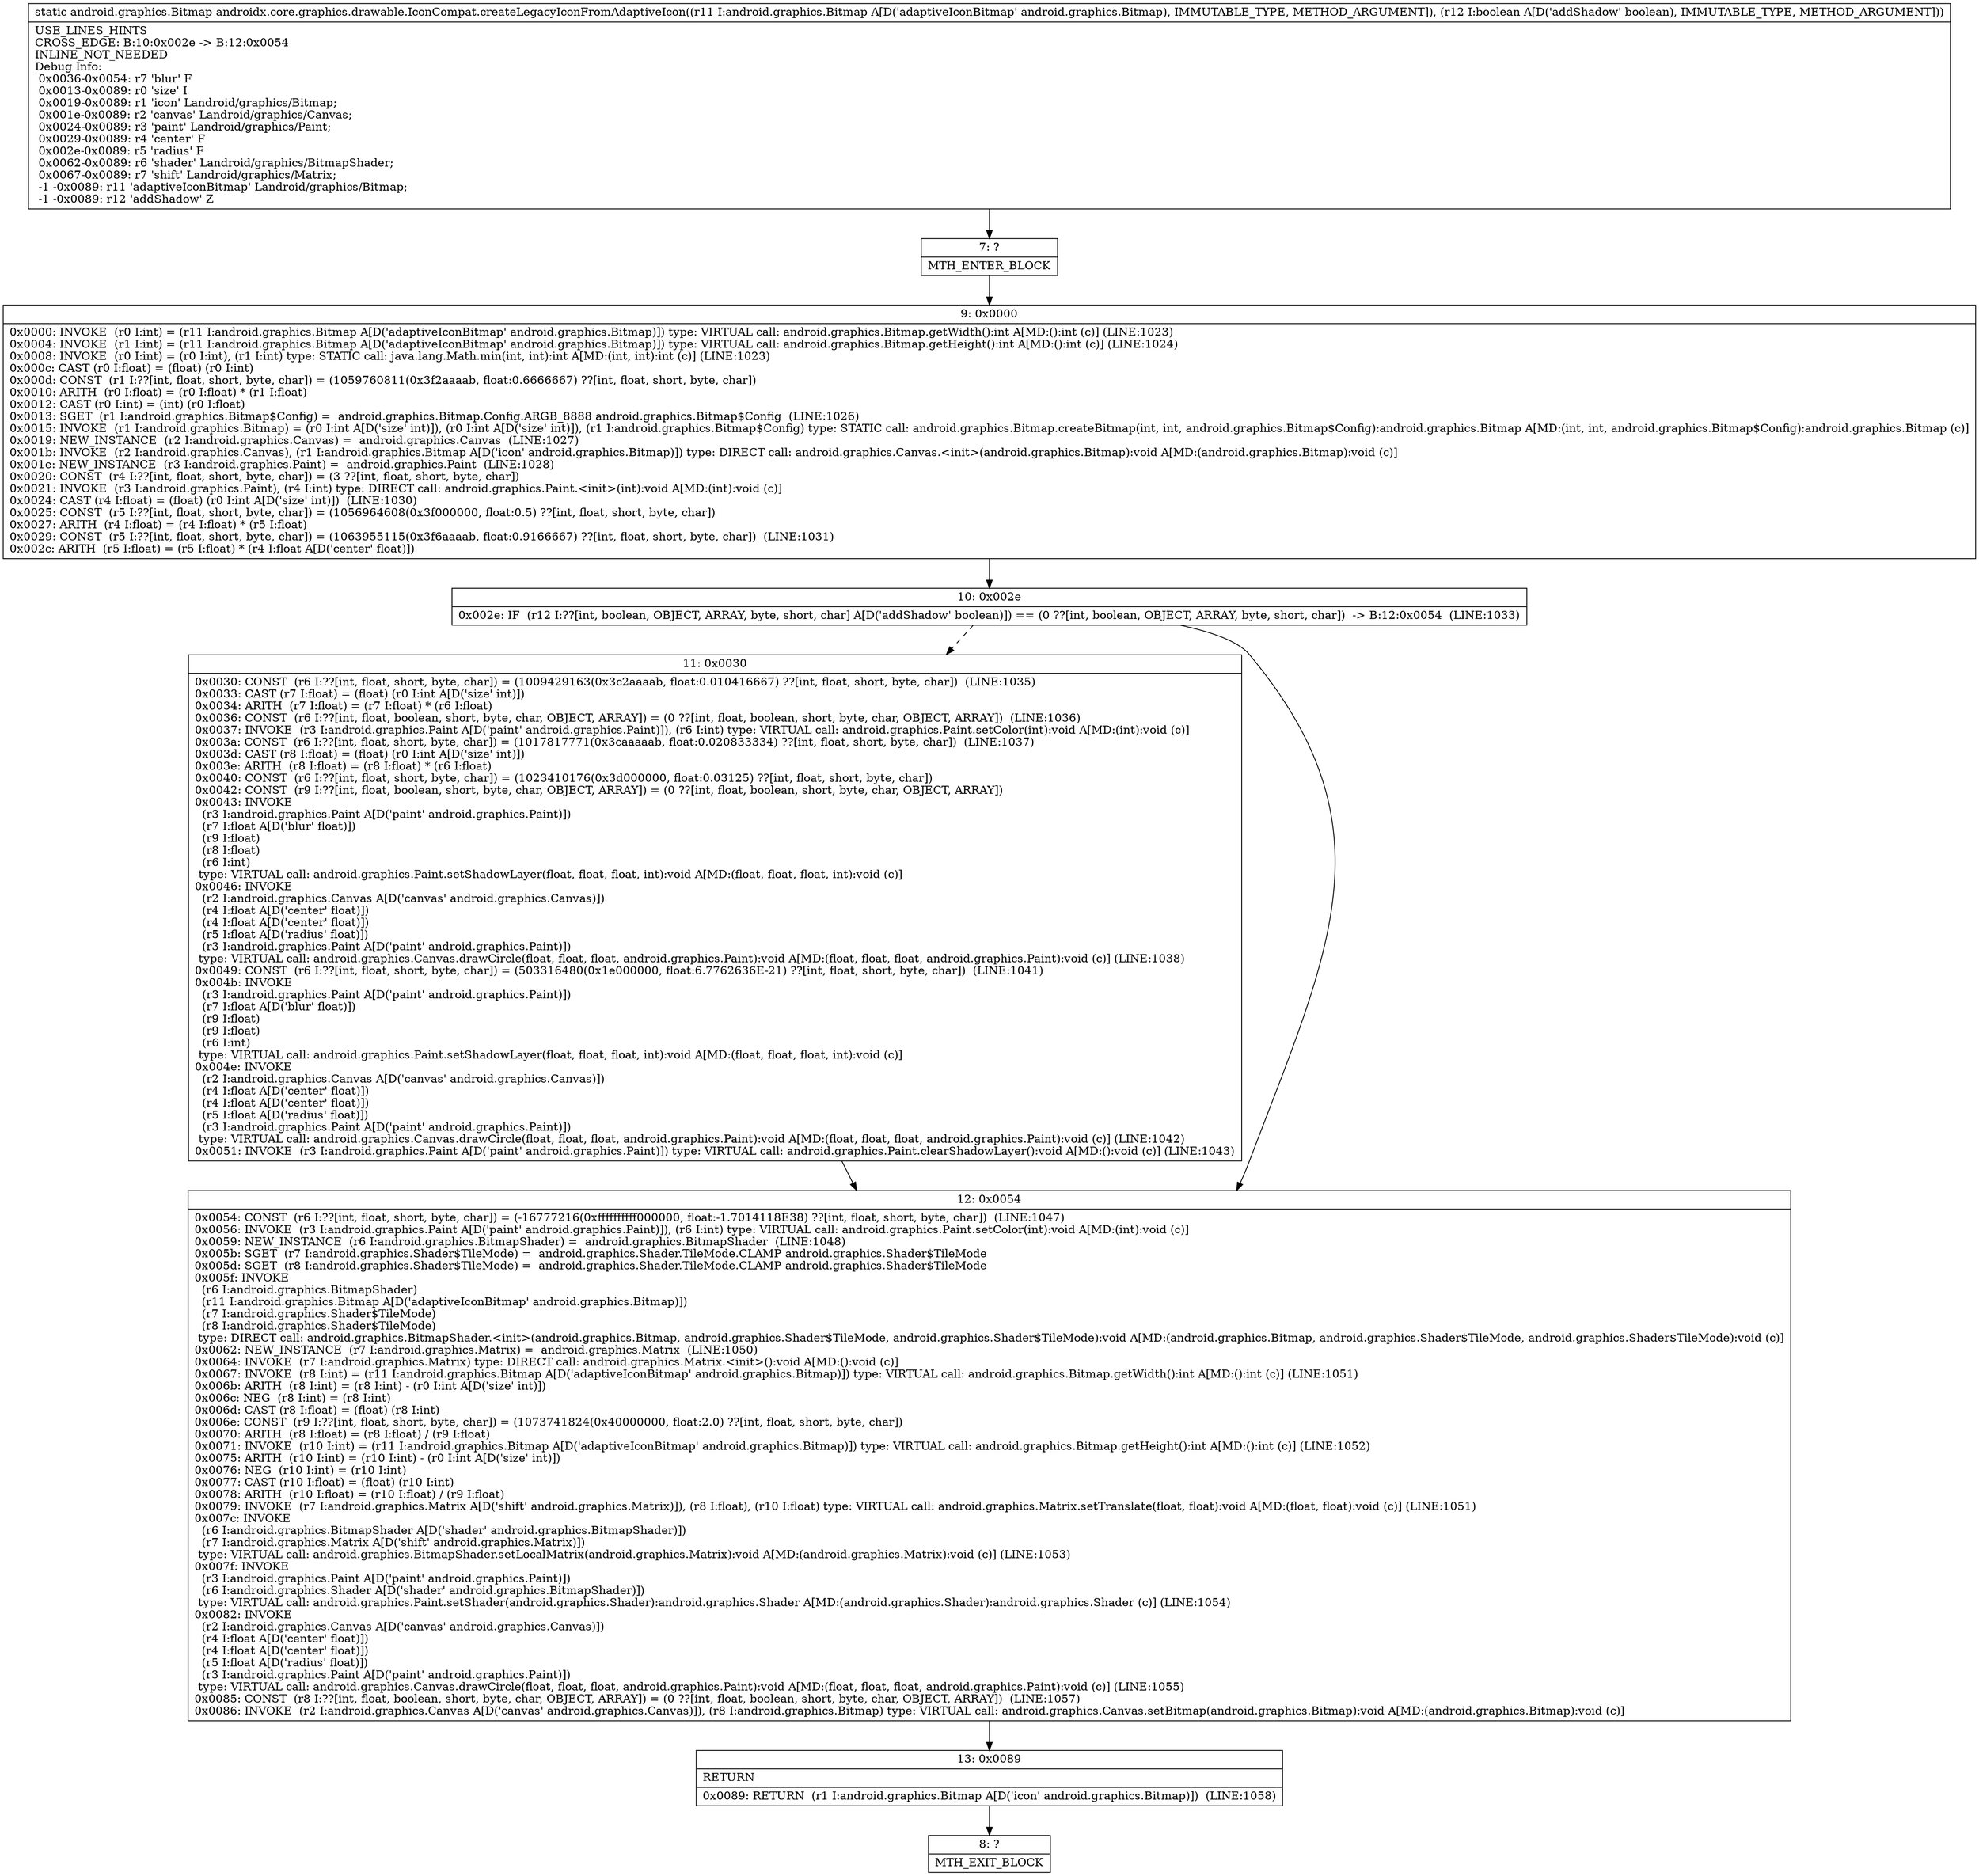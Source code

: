 digraph "CFG forandroidx.core.graphics.drawable.IconCompat.createLegacyIconFromAdaptiveIcon(Landroid\/graphics\/Bitmap;Z)Landroid\/graphics\/Bitmap;" {
Node_7 [shape=record,label="{7\:\ ?|MTH_ENTER_BLOCK\l}"];
Node_9 [shape=record,label="{9\:\ 0x0000|0x0000: INVOKE  (r0 I:int) = (r11 I:android.graphics.Bitmap A[D('adaptiveIconBitmap' android.graphics.Bitmap)]) type: VIRTUAL call: android.graphics.Bitmap.getWidth():int A[MD:():int (c)] (LINE:1023)\l0x0004: INVOKE  (r1 I:int) = (r11 I:android.graphics.Bitmap A[D('adaptiveIconBitmap' android.graphics.Bitmap)]) type: VIRTUAL call: android.graphics.Bitmap.getHeight():int A[MD:():int (c)] (LINE:1024)\l0x0008: INVOKE  (r0 I:int) = (r0 I:int), (r1 I:int) type: STATIC call: java.lang.Math.min(int, int):int A[MD:(int, int):int (c)] (LINE:1023)\l0x000c: CAST (r0 I:float) = (float) (r0 I:int) \l0x000d: CONST  (r1 I:??[int, float, short, byte, char]) = (1059760811(0x3f2aaaab, float:0.6666667) ??[int, float, short, byte, char]) \l0x0010: ARITH  (r0 I:float) = (r0 I:float) * (r1 I:float) \l0x0012: CAST (r0 I:int) = (int) (r0 I:float) \l0x0013: SGET  (r1 I:android.graphics.Bitmap$Config) =  android.graphics.Bitmap.Config.ARGB_8888 android.graphics.Bitmap$Config  (LINE:1026)\l0x0015: INVOKE  (r1 I:android.graphics.Bitmap) = (r0 I:int A[D('size' int)]), (r0 I:int A[D('size' int)]), (r1 I:android.graphics.Bitmap$Config) type: STATIC call: android.graphics.Bitmap.createBitmap(int, int, android.graphics.Bitmap$Config):android.graphics.Bitmap A[MD:(int, int, android.graphics.Bitmap$Config):android.graphics.Bitmap (c)]\l0x0019: NEW_INSTANCE  (r2 I:android.graphics.Canvas) =  android.graphics.Canvas  (LINE:1027)\l0x001b: INVOKE  (r2 I:android.graphics.Canvas), (r1 I:android.graphics.Bitmap A[D('icon' android.graphics.Bitmap)]) type: DIRECT call: android.graphics.Canvas.\<init\>(android.graphics.Bitmap):void A[MD:(android.graphics.Bitmap):void (c)]\l0x001e: NEW_INSTANCE  (r3 I:android.graphics.Paint) =  android.graphics.Paint  (LINE:1028)\l0x0020: CONST  (r4 I:??[int, float, short, byte, char]) = (3 ??[int, float, short, byte, char]) \l0x0021: INVOKE  (r3 I:android.graphics.Paint), (r4 I:int) type: DIRECT call: android.graphics.Paint.\<init\>(int):void A[MD:(int):void (c)]\l0x0024: CAST (r4 I:float) = (float) (r0 I:int A[D('size' int)])  (LINE:1030)\l0x0025: CONST  (r5 I:??[int, float, short, byte, char]) = (1056964608(0x3f000000, float:0.5) ??[int, float, short, byte, char]) \l0x0027: ARITH  (r4 I:float) = (r4 I:float) * (r5 I:float) \l0x0029: CONST  (r5 I:??[int, float, short, byte, char]) = (1063955115(0x3f6aaaab, float:0.9166667) ??[int, float, short, byte, char])  (LINE:1031)\l0x002c: ARITH  (r5 I:float) = (r5 I:float) * (r4 I:float A[D('center' float)]) \l}"];
Node_10 [shape=record,label="{10\:\ 0x002e|0x002e: IF  (r12 I:??[int, boolean, OBJECT, ARRAY, byte, short, char] A[D('addShadow' boolean)]) == (0 ??[int, boolean, OBJECT, ARRAY, byte, short, char])  \-\> B:12:0x0054  (LINE:1033)\l}"];
Node_11 [shape=record,label="{11\:\ 0x0030|0x0030: CONST  (r6 I:??[int, float, short, byte, char]) = (1009429163(0x3c2aaaab, float:0.010416667) ??[int, float, short, byte, char])  (LINE:1035)\l0x0033: CAST (r7 I:float) = (float) (r0 I:int A[D('size' int)]) \l0x0034: ARITH  (r7 I:float) = (r7 I:float) * (r6 I:float) \l0x0036: CONST  (r6 I:??[int, float, boolean, short, byte, char, OBJECT, ARRAY]) = (0 ??[int, float, boolean, short, byte, char, OBJECT, ARRAY])  (LINE:1036)\l0x0037: INVOKE  (r3 I:android.graphics.Paint A[D('paint' android.graphics.Paint)]), (r6 I:int) type: VIRTUAL call: android.graphics.Paint.setColor(int):void A[MD:(int):void (c)]\l0x003a: CONST  (r6 I:??[int, float, short, byte, char]) = (1017817771(0x3caaaaab, float:0.020833334) ??[int, float, short, byte, char])  (LINE:1037)\l0x003d: CAST (r8 I:float) = (float) (r0 I:int A[D('size' int)]) \l0x003e: ARITH  (r8 I:float) = (r8 I:float) * (r6 I:float) \l0x0040: CONST  (r6 I:??[int, float, short, byte, char]) = (1023410176(0x3d000000, float:0.03125) ??[int, float, short, byte, char]) \l0x0042: CONST  (r9 I:??[int, float, boolean, short, byte, char, OBJECT, ARRAY]) = (0 ??[int, float, boolean, short, byte, char, OBJECT, ARRAY]) \l0x0043: INVOKE  \l  (r3 I:android.graphics.Paint A[D('paint' android.graphics.Paint)])\l  (r7 I:float A[D('blur' float)])\l  (r9 I:float)\l  (r8 I:float)\l  (r6 I:int)\l type: VIRTUAL call: android.graphics.Paint.setShadowLayer(float, float, float, int):void A[MD:(float, float, float, int):void (c)]\l0x0046: INVOKE  \l  (r2 I:android.graphics.Canvas A[D('canvas' android.graphics.Canvas)])\l  (r4 I:float A[D('center' float)])\l  (r4 I:float A[D('center' float)])\l  (r5 I:float A[D('radius' float)])\l  (r3 I:android.graphics.Paint A[D('paint' android.graphics.Paint)])\l type: VIRTUAL call: android.graphics.Canvas.drawCircle(float, float, float, android.graphics.Paint):void A[MD:(float, float, float, android.graphics.Paint):void (c)] (LINE:1038)\l0x0049: CONST  (r6 I:??[int, float, short, byte, char]) = (503316480(0x1e000000, float:6.7762636E\-21) ??[int, float, short, byte, char])  (LINE:1041)\l0x004b: INVOKE  \l  (r3 I:android.graphics.Paint A[D('paint' android.graphics.Paint)])\l  (r7 I:float A[D('blur' float)])\l  (r9 I:float)\l  (r9 I:float)\l  (r6 I:int)\l type: VIRTUAL call: android.graphics.Paint.setShadowLayer(float, float, float, int):void A[MD:(float, float, float, int):void (c)]\l0x004e: INVOKE  \l  (r2 I:android.graphics.Canvas A[D('canvas' android.graphics.Canvas)])\l  (r4 I:float A[D('center' float)])\l  (r4 I:float A[D('center' float)])\l  (r5 I:float A[D('radius' float)])\l  (r3 I:android.graphics.Paint A[D('paint' android.graphics.Paint)])\l type: VIRTUAL call: android.graphics.Canvas.drawCircle(float, float, float, android.graphics.Paint):void A[MD:(float, float, float, android.graphics.Paint):void (c)] (LINE:1042)\l0x0051: INVOKE  (r3 I:android.graphics.Paint A[D('paint' android.graphics.Paint)]) type: VIRTUAL call: android.graphics.Paint.clearShadowLayer():void A[MD:():void (c)] (LINE:1043)\l}"];
Node_12 [shape=record,label="{12\:\ 0x0054|0x0054: CONST  (r6 I:??[int, float, short, byte, char]) = (\-16777216(0xffffffffff000000, float:\-1.7014118E38) ??[int, float, short, byte, char])  (LINE:1047)\l0x0056: INVOKE  (r3 I:android.graphics.Paint A[D('paint' android.graphics.Paint)]), (r6 I:int) type: VIRTUAL call: android.graphics.Paint.setColor(int):void A[MD:(int):void (c)]\l0x0059: NEW_INSTANCE  (r6 I:android.graphics.BitmapShader) =  android.graphics.BitmapShader  (LINE:1048)\l0x005b: SGET  (r7 I:android.graphics.Shader$TileMode) =  android.graphics.Shader.TileMode.CLAMP android.graphics.Shader$TileMode \l0x005d: SGET  (r8 I:android.graphics.Shader$TileMode) =  android.graphics.Shader.TileMode.CLAMP android.graphics.Shader$TileMode \l0x005f: INVOKE  \l  (r6 I:android.graphics.BitmapShader)\l  (r11 I:android.graphics.Bitmap A[D('adaptiveIconBitmap' android.graphics.Bitmap)])\l  (r7 I:android.graphics.Shader$TileMode)\l  (r8 I:android.graphics.Shader$TileMode)\l type: DIRECT call: android.graphics.BitmapShader.\<init\>(android.graphics.Bitmap, android.graphics.Shader$TileMode, android.graphics.Shader$TileMode):void A[MD:(android.graphics.Bitmap, android.graphics.Shader$TileMode, android.graphics.Shader$TileMode):void (c)]\l0x0062: NEW_INSTANCE  (r7 I:android.graphics.Matrix) =  android.graphics.Matrix  (LINE:1050)\l0x0064: INVOKE  (r7 I:android.graphics.Matrix) type: DIRECT call: android.graphics.Matrix.\<init\>():void A[MD:():void (c)]\l0x0067: INVOKE  (r8 I:int) = (r11 I:android.graphics.Bitmap A[D('adaptiveIconBitmap' android.graphics.Bitmap)]) type: VIRTUAL call: android.graphics.Bitmap.getWidth():int A[MD:():int (c)] (LINE:1051)\l0x006b: ARITH  (r8 I:int) = (r8 I:int) \- (r0 I:int A[D('size' int)]) \l0x006c: NEG  (r8 I:int) = (r8 I:int) \l0x006d: CAST (r8 I:float) = (float) (r8 I:int) \l0x006e: CONST  (r9 I:??[int, float, short, byte, char]) = (1073741824(0x40000000, float:2.0) ??[int, float, short, byte, char]) \l0x0070: ARITH  (r8 I:float) = (r8 I:float) \/ (r9 I:float) \l0x0071: INVOKE  (r10 I:int) = (r11 I:android.graphics.Bitmap A[D('adaptiveIconBitmap' android.graphics.Bitmap)]) type: VIRTUAL call: android.graphics.Bitmap.getHeight():int A[MD:():int (c)] (LINE:1052)\l0x0075: ARITH  (r10 I:int) = (r10 I:int) \- (r0 I:int A[D('size' int)]) \l0x0076: NEG  (r10 I:int) = (r10 I:int) \l0x0077: CAST (r10 I:float) = (float) (r10 I:int) \l0x0078: ARITH  (r10 I:float) = (r10 I:float) \/ (r9 I:float) \l0x0079: INVOKE  (r7 I:android.graphics.Matrix A[D('shift' android.graphics.Matrix)]), (r8 I:float), (r10 I:float) type: VIRTUAL call: android.graphics.Matrix.setTranslate(float, float):void A[MD:(float, float):void (c)] (LINE:1051)\l0x007c: INVOKE  \l  (r6 I:android.graphics.BitmapShader A[D('shader' android.graphics.BitmapShader)])\l  (r7 I:android.graphics.Matrix A[D('shift' android.graphics.Matrix)])\l type: VIRTUAL call: android.graphics.BitmapShader.setLocalMatrix(android.graphics.Matrix):void A[MD:(android.graphics.Matrix):void (c)] (LINE:1053)\l0x007f: INVOKE  \l  (r3 I:android.graphics.Paint A[D('paint' android.graphics.Paint)])\l  (r6 I:android.graphics.Shader A[D('shader' android.graphics.BitmapShader)])\l type: VIRTUAL call: android.graphics.Paint.setShader(android.graphics.Shader):android.graphics.Shader A[MD:(android.graphics.Shader):android.graphics.Shader (c)] (LINE:1054)\l0x0082: INVOKE  \l  (r2 I:android.graphics.Canvas A[D('canvas' android.graphics.Canvas)])\l  (r4 I:float A[D('center' float)])\l  (r4 I:float A[D('center' float)])\l  (r5 I:float A[D('radius' float)])\l  (r3 I:android.graphics.Paint A[D('paint' android.graphics.Paint)])\l type: VIRTUAL call: android.graphics.Canvas.drawCircle(float, float, float, android.graphics.Paint):void A[MD:(float, float, float, android.graphics.Paint):void (c)] (LINE:1055)\l0x0085: CONST  (r8 I:??[int, float, boolean, short, byte, char, OBJECT, ARRAY]) = (0 ??[int, float, boolean, short, byte, char, OBJECT, ARRAY])  (LINE:1057)\l0x0086: INVOKE  (r2 I:android.graphics.Canvas A[D('canvas' android.graphics.Canvas)]), (r8 I:android.graphics.Bitmap) type: VIRTUAL call: android.graphics.Canvas.setBitmap(android.graphics.Bitmap):void A[MD:(android.graphics.Bitmap):void (c)]\l}"];
Node_13 [shape=record,label="{13\:\ 0x0089|RETURN\l|0x0089: RETURN  (r1 I:android.graphics.Bitmap A[D('icon' android.graphics.Bitmap)])  (LINE:1058)\l}"];
Node_8 [shape=record,label="{8\:\ ?|MTH_EXIT_BLOCK\l}"];
MethodNode[shape=record,label="{static android.graphics.Bitmap androidx.core.graphics.drawable.IconCompat.createLegacyIconFromAdaptiveIcon((r11 I:android.graphics.Bitmap A[D('adaptiveIconBitmap' android.graphics.Bitmap), IMMUTABLE_TYPE, METHOD_ARGUMENT]), (r12 I:boolean A[D('addShadow' boolean), IMMUTABLE_TYPE, METHOD_ARGUMENT]))  | USE_LINES_HINTS\lCROSS_EDGE: B:10:0x002e \-\> B:12:0x0054\lINLINE_NOT_NEEDED\lDebug Info:\l  0x0036\-0x0054: r7 'blur' F\l  0x0013\-0x0089: r0 'size' I\l  0x0019\-0x0089: r1 'icon' Landroid\/graphics\/Bitmap;\l  0x001e\-0x0089: r2 'canvas' Landroid\/graphics\/Canvas;\l  0x0024\-0x0089: r3 'paint' Landroid\/graphics\/Paint;\l  0x0029\-0x0089: r4 'center' F\l  0x002e\-0x0089: r5 'radius' F\l  0x0062\-0x0089: r6 'shader' Landroid\/graphics\/BitmapShader;\l  0x0067\-0x0089: r7 'shift' Landroid\/graphics\/Matrix;\l  \-1 \-0x0089: r11 'adaptiveIconBitmap' Landroid\/graphics\/Bitmap;\l  \-1 \-0x0089: r12 'addShadow' Z\l}"];
MethodNode -> Node_7;Node_7 -> Node_9;
Node_9 -> Node_10;
Node_10 -> Node_11[style=dashed];
Node_10 -> Node_12;
Node_11 -> Node_12;
Node_12 -> Node_13;
Node_13 -> Node_8;
}

